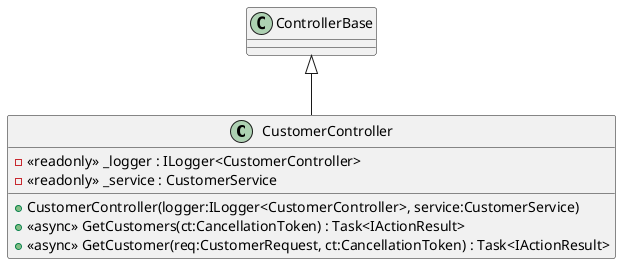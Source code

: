 @startuml
class CustomerController {
    - <<readonly>> _logger : ILogger<CustomerController>
    - <<readonly>> _service : CustomerService
    + CustomerController(logger:ILogger<CustomerController>, service:CustomerService)
    + <<async>> GetCustomers(ct:CancellationToken) : Task<IActionResult>
    + <<async>> GetCustomer(req:CustomerRequest, ct:CancellationToken) : Task<IActionResult>
}
ControllerBase <|-- CustomerController
@enduml
